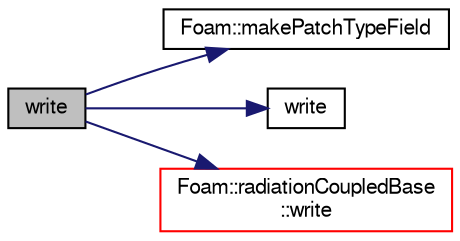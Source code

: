 digraph "write"
{
  bgcolor="transparent";
  edge [fontname="FreeSans",fontsize="10",labelfontname="FreeSans",labelfontsize="10"];
  node [fontname="FreeSans",fontsize="10",shape=record];
  rankdir="LR";
  Node244 [label="write",height=0.2,width=0.4,color="black", fillcolor="grey75", style="filled", fontcolor="black"];
  Node244 -> Node245 [color="midnightblue",fontsize="10",style="solid",fontname="FreeSans"];
  Node245 [label="Foam::makePatchTypeField",height=0.2,width=0.4,color="black",URL="$a21124.html#a44a8c9a8ab08f6bf1f84bf3dab3f82a2"];
  Node244 -> Node246 [color="midnightblue",fontsize="10",style="solid",fontname="FreeSans"];
  Node246 [label="write",height=0.2,width=0.4,color="black",URL="$a19709.html#a8f30b3c2179b03a7acf273e9dea43342"];
  Node244 -> Node247 [color="midnightblue",fontsize="10",style="solid",fontname="FreeSans"];
  Node247 [label="Foam::radiationCoupledBase\l::write",height=0.2,width=0.4,color="red",URL="$a30006.html#a293fdfec8bdfbd5c3913ab4c9f3454ff",tooltip="Write. "];
}
